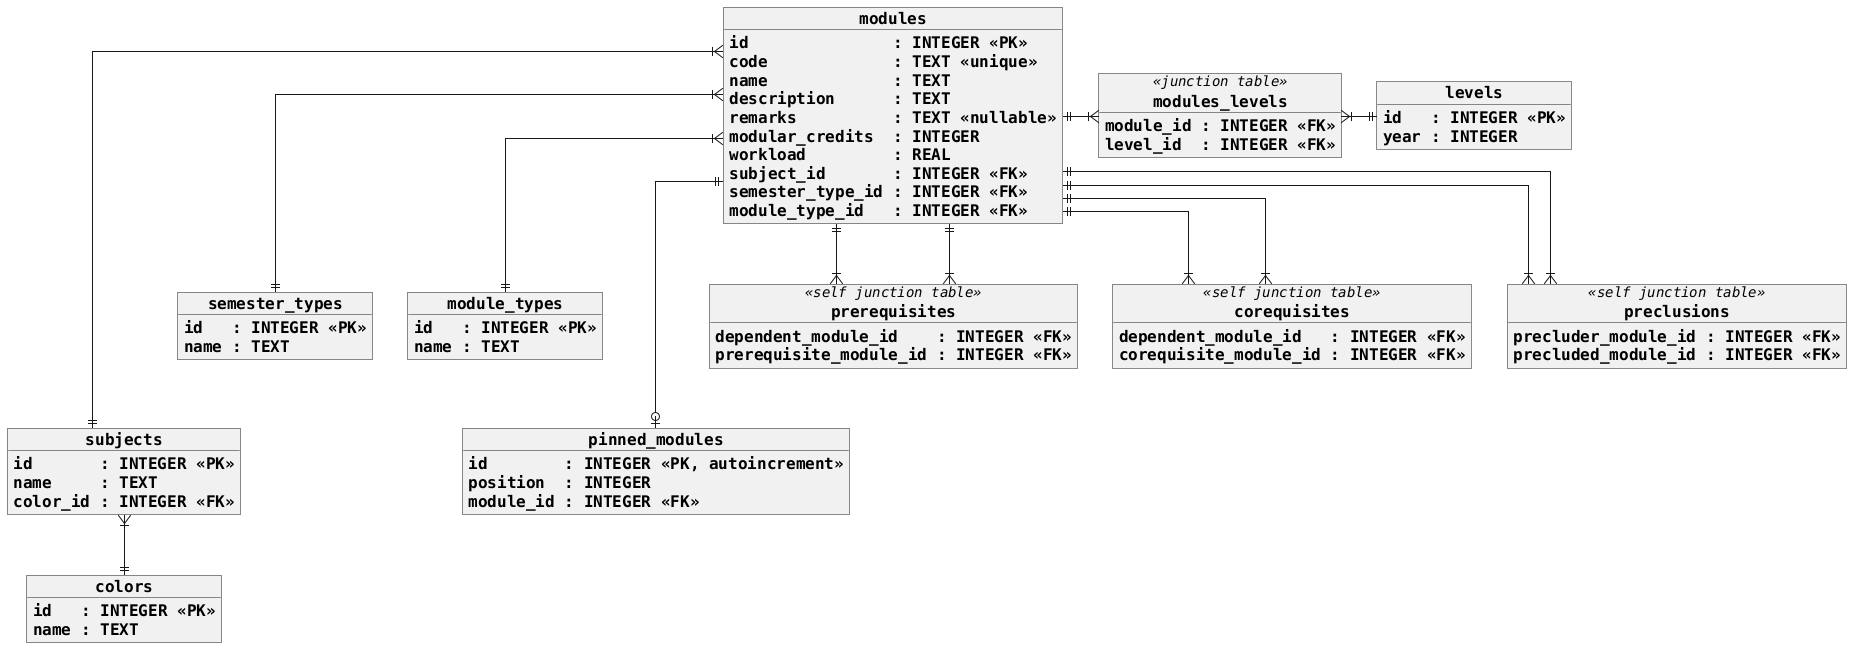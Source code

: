 @startuml

skinparam objectFontName Monospaced
skinparam objectAttributeFontName Monospaced
skinparam objectStereotypeFontName Monospaced

skinparam objectAttributeFontSize 16
skinparam objectFontSize 16
skinparam objectStereotypeFontSize 14

skinparam objectFontStyle bold

skinparam linetype ortho
skinparam shadowing false

object modules {
	id               : INTEGER <<PK>>
	code             : TEXT <<unique>>
	name             : TEXT
	description      : TEXT
	remarks          : TEXT <<nullable>>
	modular_credits  : INTEGER
	workload         : REAL
	subject_id       : INTEGER <<FK>>
	semester_type_id : INTEGER <<FK>>
	module_type_id   : INTEGER <<FK>>
}

object subjects {
	id       : INTEGER <<PK>>
	name     : TEXT
	color_id : INTEGER <<FK>>
}

object colors {
	id   : INTEGER <<PK>>
	name : TEXT
}

object semester_types {
	id   : INTEGER <<PK>>
	name : TEXT
}

object levels {
	id   : INTEGER <<PK>>
	year : INTEGER
}

object modules_levels <<junction table>> {
	module_id : INTEGER <<FK>>
	level_id  : INTEGER <<FK>>
}

object module_types {
	id   : INTEGER <<PK>>
	name : TEXT
}

object pinned_modules {
	id        : INTEGER <<PK, autoincrement>>
	position  : INTEGER
	module_id : INTEGER <<FK>>
}

modules }|---|| subjects
subjects }|--|| colors
modules }|--|| semester_types
modules ||-|{ modules_levels
modules_levels }|-|| levels
modules }|--|| module_types
modules ||---o| pinned_modules

object prerequisites <<self junction table>> {
	dependent_module_id    : INTEGER <<FK>>
	prerequisite_module_id : INTEGER <<FK>>
}

object corequisites <<self junction table>> {
	dependent_module_id   : INTEGER <<FK>>
	corequisite_module_id : INTEGER <<FK>>
}

object preclusions <<self junction table>> {
	precluder_module_id : INTEGER <<FK>>
	precluded_module_id : INTEGER <<FK>>
}

modules ||--|{ prerequisites
prerequisites }|--|| modules
modules ||--|{ corequisites
corequisites }|--|| modules
modules ||--|{ preclusions
preclusions }|--|| modules

@enduml

